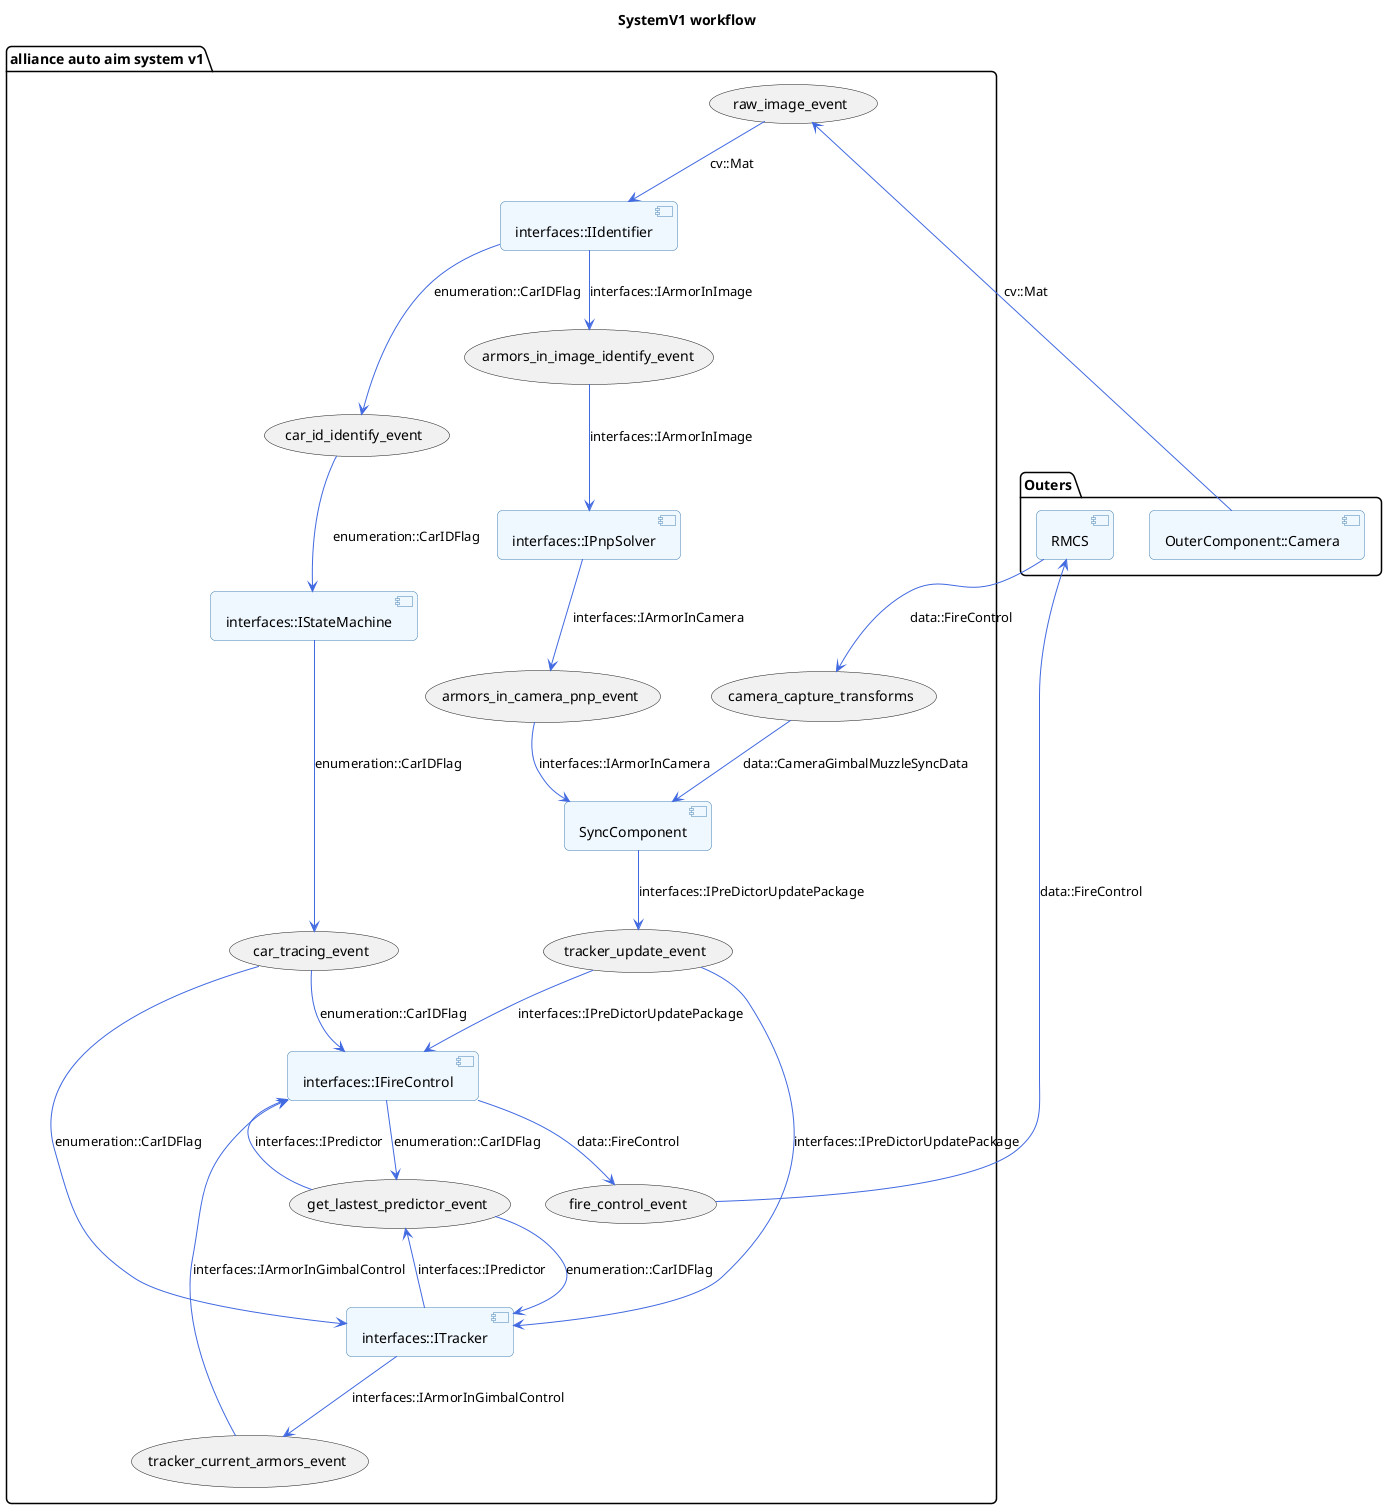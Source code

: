 @startuml SystemV1 workflow
skinparam roundCorner 10
skinparam shadowing false
skinparam defaultFontName Arial
skinparam component {
    BackgroundColor #F0F8FF
    BorderColor #4682B4
    ArrowColor #4169E1
}

title SystemV1 workflow


package "Outers"{
    [OuterComponent::Camera] as Camera
    [RMCS]
}
package "alliance auto aim system v1"{
[interfaces::IIdentifier] as Identifier
[interfaces::IFireControl] as FireControl
[interfaces::IStateMachine] as StateMachine
[interfaces::IPnpSolver] as PnpSolver
[interfaces::ITracker] as Tracker
[SyncComponent]
(raw_image_event)
(armors_in_image_identify_event)
(car_id_identify_event)
(armors_in_camera_pnp_event)
(car_tracing_event) 
(tracker_current_armors_event)
(tracker_update_event)
(camera_capture_transforms)
(get_lastest_predictor_event) 
(fire_control_event)
}

Camera --> raw_image_event : cv::Mat
raw_image_event --> Identifier : cv::Mat
Identifier --> armors_in_image_identify_event : interfaces::IArmorInImage
Identifier --> car_id_identify_event : enumeration::CarIDFlag
armors_in_image_identify_event --> PnpSolver : interfaces::IArmorInImage
PnpSolver --> armors_in_camera_pnp_event : interfaces::IArmorInCamera
car_id_identify_event --> StateMachine : enumeration::CarIDFlag
StateMachine --> car_tracing_event : enumeration::CarIDFlag
car_tracing_event --> FireControl : enumeration::CarIDFlag
car_tracing_event --> Tracker : enumeration::CarIDFlag
Tracker --> tracker_current_armors_event : interfaces::IArmorInGimbalControl
armors_in_camera_pnp_event --> SyncComponent : interfaces::IArmorInCamera
SyncComponent --> tracker_update_event : interfaces::IPreDictorUpdatePackage
camera_capture_transforms -->  SyncComponent : data::CameraGimbalMuzzleSyncData
tracker_update_event --> FireControl : interfaces::IPreDictorUpdatePackage
tracker_update_event --> Tracker : interfaces::IPreDictorUpdatePackage
tracker_current_armors_event --> FireControl :  interfaces::IArmorInGimbalControl
FireControl --> get_lastest_predictor_event : enumeration::CarIDFlag
get_lastest_predictor_event --> Tracker : enumeration::CarIDFlag
Tracker --> get_lastest_predictor_event : interfaces::IPredictor
get_lastest_predictor_event --> FireControl : interfaces::IPredictor
FireControl --> fire_control_event : data::FireControl
fire_control_event --> RMCS  : data::FireControl
RMCS --> camera_capture_transforms : data::FireControl
@enduml